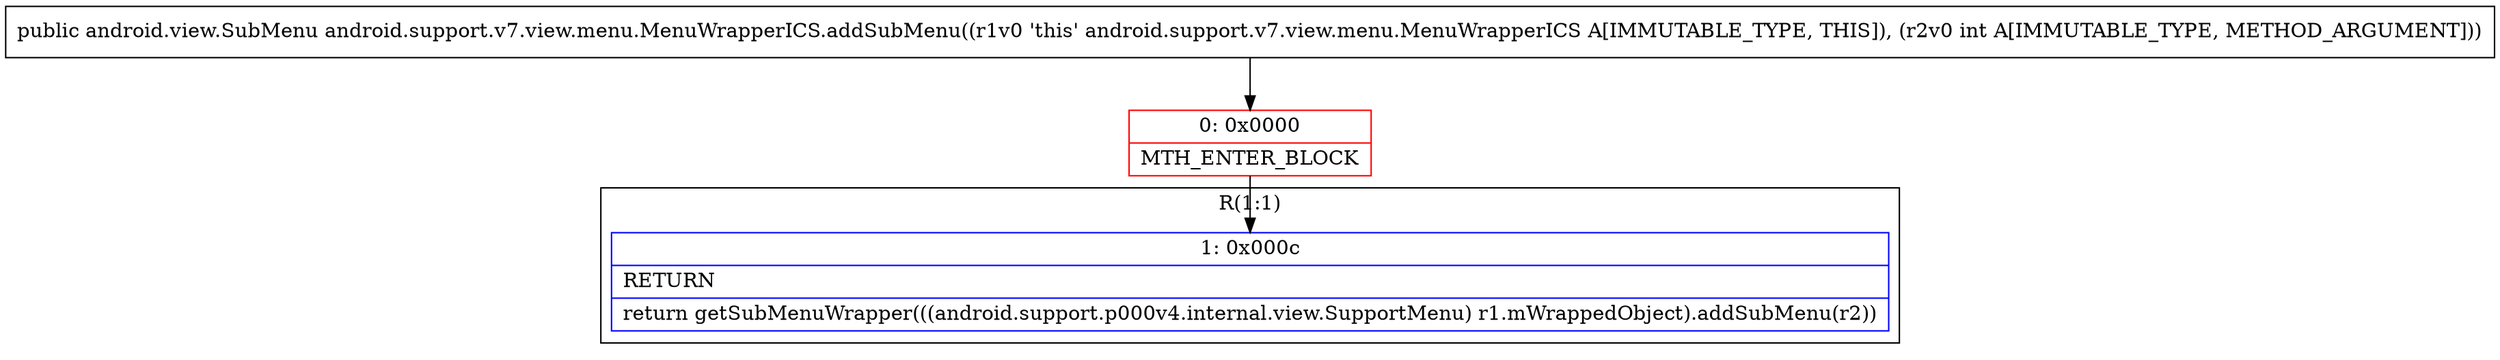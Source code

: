 digraph "CFG forandroid.support.v7.view.menu.MenuWrapperICS.addSubMenu(I)Landroid\/view\/SubMenu;" {
subgraph cluster_Region_1280216031 {
label = "R(1:1)";
node [shape=record,color=blue];
Node_1 [shape=record,label="{1\:\ 0x000c|RETURN\l|return getSubMenuWrapper(((android.support.p000v4.internal.view.SupportMenu) r1.mWrappedObject).addSubMenu(r2))\l}"];
}
Node_0 [shape=record,color=red,label="{0\:\ 0x0000|MTH_ENTER_BLOCK\l}"];
MethodNode[shape=record,label="{public android.view.SubMenu android.support.v7.view.menu.MenuWrapperICS.addSubMenu((r1v0 'this' android.support.v7.view.menu.MenuWrapperICS A[IMMUTABLE_TYPE, THIS]), (r2v0 int A[IMMUTABLE_TYPE, METHOD_ARGUMENT])) }"];
MethodNode -> Node_0;
Node_0 -> Node_1;
}

